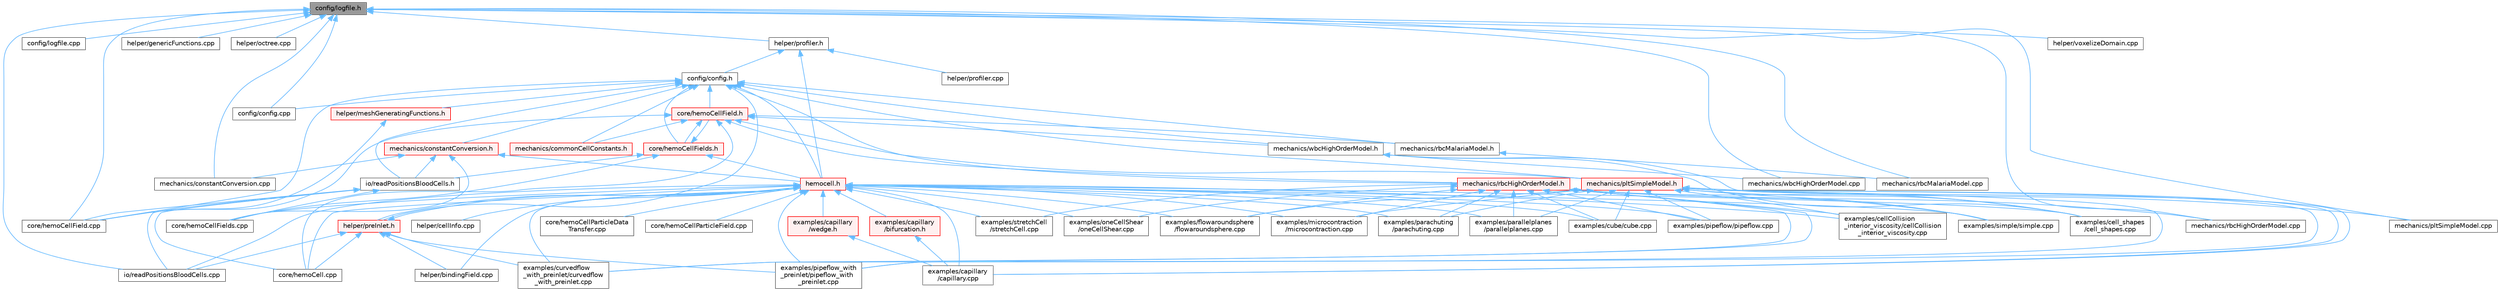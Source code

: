 digraph "config/logfile.h"
{
 // LATEX_PDF_SIZE
  bgcolor="transparent";
  edge [fontname=Helvetica,fontsize=10,labelfontname=Helvetica,labelfontsize=10];
  node [fontname=Helvetica,fontsize=10,shape=box,height=0.2,width=0.4];
  Node1 [id="Node000001",label="config/logfile.h",height=0.2,width=0.4,color="gray40", fillcolor="grey60", style="filled", fontcolor="black",tooltip=" "];
  Node1 -> Node2 [id="edge1_Node000001_Node000002",dir="back",color="steelblue1",style="solid",tooltip=" "];
  Node2 [id="Node000002",label="config/config.cpp",height=0.2,width=0.4,color="grey40", fillcolor="white", style="filled",URL="$config_8cpp.html",tooltip=" "];
  Node1 -> Node3 [id="edge2_Node000001_Node000003",dir="back",color="steelblue1",style="solid",tooltip=" "];
  Node3 [id="Node000003",label="config/logfile.cpp",height=0.2,width=0.4,color="grey40", fillcolor="white", style="filled",URL="$logfile_8cpp.html",tooltip=" "];
  Node1 -> Node4 [id="edge3_Node000001_Node000004",dir="back",color="steelblue1",style="solid",tooltip=" "];
  Node4 [id="Node000004",label="core/hemoCellField.cpp",height=0.2,width=0.4,color="grey40", fillcolor="white", style="filled",URL="$hemoCellField_8cpp.html",tooltip=" "];
  Node1 -> Node5 [id="edge4_Node000001_Node000005",dir="back",color="steelblue1",style="solid",tooltip=" "];
  Node5 [id="Node000005",label="helper/genericFunctions.cpp",height=0.2,width=0.4,color="grey40", fillcolor="white", style="filled",URL="$genericFunctions_8cpp.html",tooltip=" "];
  Node1 -> Node6 [id="edge5_Node000001_Node000006",dir="back",color="steelblue1",style="solid",tooltip=" "];
  Node6 [id="Node000006",label="helper/octree.cpp",height=0.2,width=0.4,color="grey40", fillcolor="white", style="filled",URL="$octree_8cpp.html",tooltip=" "];
  Node1 -> Node7 [id="edge6_Node000001_Node000007",dir="back",color="steelblue1",style="solid",tooltip=" "];
  Node7 [id="Node000007",label="helper/profiler.h",height=0.2,width=0.4,color="grey40", fillcolor="white", style="filled",URL="$profiler_8h.html",tooltip=" "];
  Node7 -> Node8 [id="edge7_Node000007_Node000008",dir="back",color="steelblue1",style="solid",tooltip=" "];
  Node8 [id="Node000008",label="config/config.h",height=0.2,width=0.4,color="grey40", fillcolor="white", style="filled",URL="$config_8h.html",tooltip=" "];
  Node8 -> Node2 [id="edge8_Node000008_Node000002",dir="back",color="steelblue1",style="solid",tooltip=" "];
  Node8 -> Node4 [id="edge9_Node000008_Node000004",dir="back",color="steelblue1",style="solid",tooltip=" "];
  Node8 -> Node9 [id="edge10_Node000008_Node000009",dir="back",color="steelblue1",style="solid",tooltip=" "];
  Node9 [id="Node000009",label="core/hemoCellField.h",height=0.2,width=0.4,color="red", fillcolor="#FFF0F0", style="filled",URL="$hemoCellField_8h.html",tooltip=" "];
  Node9 -> Node10 [id="edge11_Node000009_Node000010",dir="back",color="steelblue1",style="solid",tooltip=" "];
  Node10 [id="Node000010",label="core/hemoCell.cpp",height=0.2,width=0.4,color="grey40", fillcolor="white", style="filled",URL="$hemoCell_8cpp.html",tooltip=" "];
  Node9 -> Node4 [id="edge12_Node000009_Node000004",dir="back",color="steelblue1",style="solid",tooltip=" "];
  Node9 -> Node11 [id="edge13_Node000009_Node000011",dir="back",color="steelblue1",style="solid",tooltip=" "];
  Node11 [id="Node000011",label="core/hemoCellFields.h",height=0.2,width=0.4,color="red", fillcolor="#FFF0F0", style="filled",URL="$hemoCellFields_8h.html",tooltip=" "];
  Node11 -> Node9 [id="edge14_Node000011_Node000009",dir="back",color="steelblue1",style="solid",tooltip=" "];
  Node11 -> Node12 [id="edge15_Node000011_Node000012",dir="back",color="steelblue1",style="solid",tooltip=" "];
  Node12 [id="Node000012",label="core/hemoCellFields.cpp",height=0.2,width=0.4,color="grey40", fillcolor="white", style="filled",URL="$hemoCellFields_8cpp.html",tooltip=" "];
  Node11 -> Node27 [id="edge16_Node000011_Node000027",dir="back",color="steelblue1",style="solid",tooltip=" "];
  Node27 [id="Node000027",label="hemocell.h",height=0.2,width=0.4,color="red", fillcolor="#FFF0F0", style="filled",URL="$hemocell_8h.html",tooltip=" "];
  Node27 -> Node10 [id="edge17_Node000027_Node000010",dir="back",color="steelblue1",style="solid",tooltip=" "];
  Node27 -> Node12 [id="edge18_Node000027_Node000012",dir="back",color="steelblue1",style="solid",tooltip=" "];
  Node27 -> Node14 [id="edge19_Node000027_Node000014",dir="back",color="steelblue1",style="solid",tooltip=" "];
  Node14 [id="Node000014",label="core/hemoCellParticleData\lTransfer.cpp",height=0.2,width=0.4,color="grey40", fillcolor="white", style="filled",URL="$hemoCellParticleDataTransfer_8cpp.html",tooltip=" "];
  Node27 -> Node16 [id="edge20_Node000027_Node000016",dir="back",color="steelblue1",style="solid",tooltip=" "];
  Node16 [id="Node000016",label="core/hemoCellParticleField.cpp",height=0.2,width=0.4,color="grey40", fillcolor="white", style="filled",URL="$hemoCellParticleField_8cpp.html",tooltip=" "];
  Node27 -> Node28 [id="edge21_Node000027_Node000028",dir="back",color="steelblue1",style="solid",tooltip=" "];
  Node28 [id="Node000028",label="examples/capillary\l/bifurcation.h",height=0.2,width=0.4,color="red", fillcolor="#FFF0F0", style="filled",URL="$bifurcation_8h.html",tooltip=" "];
  Node28 -> Node30 [id="edge22_Node000028_Node000030",dir="back",color="steelblue1",style="solid",tooltip=" "];
  Node30 [id="Node000030",label="examples/capillary\l/capillary.cpp",height=0.2,width=0.4,color="grey40", fillcolor="white", style="filled",URL="$capillary_8cpp.html",tooltip=" "];
  Node27 -> Node30 [id="edge23_Node000027_Node000030",dir="back",color="steelblue1",style="solid",tooltip=" "];
  Node27 -> Node31 [id="edge24_Node000027_Node000031",dir="back",color="steelblue1",style="solid",tooltip=" "];
  Node31 [id="Node000031",label="examples/capillary\l/wedge.h",height=0.2,width=0.4,color="red", fillcolor="#FFF0F0", style="filled",URL="$wedge_8h.html",tooltip=" "];
  Node31 -> Node30 [id="edge25_Node000031_Node000030",dir="back",color="steelblue1",style="solid",tooltip=" "];
  Node27 -> Node33 [id="edge26_Node000027_Node000033",dir="back",color="steelblue1",style="solid",tooltip=" "];
  Node33 [id="Node000033",label="examples/cellCollision\l_interior_viscosity/cellCollision\l_interior_viscosity.cpp",height=0.2,width=0.4,color="grey40", fillcolor="white", style="filled",URL="$cellCollision__interior__viscosity_8cpp.html",tooltip=" "];
  Node27 -> Node34 [id="edge27_Node000027_Node000034",dir="back",color="steelblue1",style="solid",tooltip=" "];
  Node34 [id="Node000034",label="examples/cell_shapes\l/cell_shapes.cpp",height=0.2,width=0.4,color="grey40", fillcolor="white", style="filled",URL="$cell__shapes_8cpp.html",tooltip=" "];
  Node27 -> Node35 [id="edge28_Node000027_Node000035",dir="back",color="steelblue1",style="solid",tooltip=" "];
  Node35 [id="Node000035",label="examples/cube/cube.cpp",height=0.2,width=0.4,color="grey40", fillcolor="white", style="filled",URL="$examples_2cube_2cube_8cpp.html",tooltip=" "];
  Node27 -> Node36 [id="edge29_Node000027_Node000036",dir="back",color="steelblue1",style="solid",tooltip=" "];
  Node36 [id="Node000036",label="examples/curvedflow\l_with_preinlet/curvedflow\l_with_preinlet.cpp",height=0.2,width=0.4,color="grey40", fillcolor="white", style="filled",URL="$curvedflow__with__preinlet_8cpp.html",tooltip=" "];
  Node27 -> Node37 [id="edge30_Node000027_Node000037",dir="back",color="steelblue1",style="solid",tooltip=" "];
  Node37 [id="Node000037",label="examples/flowaroundsphere\l/flowaroundsphere.cpp",height=0.2,width=0.4,color="grey40", fillcolor="white", style="filled",URL="$flowaroundsphere_8cpp.html",tooltip=" "];
  Node27 -> Node38 [id="edge31_Node000027_Node000038",dir="back",color="steelblue1",style="solid",tooltip=" "];
  Node38 [id="Node000038",label="examples/microcontraction\l/microcontraction.cpp",height=0.2,width=0.4,color="grey40", fillcolor="white", style="filled",URL="$microcontraction_8cpp.html",tooltip=" "];
  Node27 -> Node39 [id="edge32_Node000027_Node000039",dir="back",color="steelblue1",style="solid",tooltip=" "];
  Node39 [id="Node000039",label="examples/oneCellShear\l/oneCellShear.cpp",height=0.2,width=0.4,color="grey40", fillcolor="white", style="filled",URL="$oneCellShear_8cpp.html",tooltip=" "];
  Node27 -> Node40 [id="edge33_Node000027_Node000040",dir="back",color="steelblue1",style="solid",tooltip=" "];
  Node40 [id="Node000040",label="examples/parachuting\l/parachuting.cpp",height=0.2,width=0.4,color="grey40", fillcolor="white", style="filled",URL="$parachuting_8cpp.html",tooltip=" "];
  Node27 -> Node41 [id="edge34_Node000027_Node000041",dir="back",color="steelblue1",style="solid",tooltip=" "];
  Node41 [id="Node000041",label="examples/parallelplanes\l/parallelplanes.cpp",height=0.2,width=0.4,color="grey40", fillcolor="white", style="filled",URL="$parallelplanes_8cpp.html",tooltip=" "];
  Node27 -> Node42 [id="edge35_Node000027_Node000042",dir="back",color="steelblue1",style="solid",tooltip=" "];
  Node42 [id="Node000042",label="examples/pipeflow/pipeflow.cpp",height=0.2,width=0.4,color="grey40", fillcolor="white", style="filled",URL="$pipeflow_8cpp.html",tooltip=" "];
  Node27 -> Node43 [id="edge36_Node000027_Node000043",dir="back",color="steelblue1",style="solid",tooltip=" "];
  Node43 [id="Node000043",label="examples/pipeflow_with\l_preinlet/pipeflow_with\l_preinlet.cpp",height=0.2,width=0.4,color="grey40", fillcolor="white", style="filled",URL="$pipeflow__with__preinlet_8cpp.html",tooltip=" "];
  Node27 -> Node44 [id="edge37_Node000027_Node000044",dir="back",color="steelblue1",style="solid",tooltip=" "];
  Node44 [id="Node000044",label="examples/simple/simple.cpp",height=0.2,width=0.4,color="grey40", fillcolor="white", style="filled",URL="$simple_8cpp.html",tooltip=" "];
  Node27 -> Node45 [id="edge38_Node000027_Node000045",dir="back",color="steelblue1",style="solid",tooltip=" "];
  Node45 [id="Node000045",label="examples/stretchCell\l/stretchCell.cpp",height=0.2,width=0.4,color="grey40", fillcolor="white", style="filled",URL="$stretchCell_8cpp.html",tooltip=" "];
  Node27 -> Node18 [id="edge39_Node000027_Node000018",dir="back",color="steelblue1",style="solid",tooltip=" "];
  Node18 [id="Node000018",label="helper/bindingField.cpp",height=0.2,width=0.4,color="grey40", fillcolor="white", style="filled",URL="$bindingField_8cpp.html",tooltip=" "];
  Node27 -> Node20 [id="edge40_Node000027_Node000020",dir="back",color="steelblue1",style="solid",tooltip=" "];
  Node20 [id="Node000020",label="helper/cellInfo.cpp",height=0.2,width=0.4,color="grey40", fillcolor="white", style="filled",URL="$cellInfo_8cpp.html",tooltip=" "];
  Node27 -> Node57 [id="edge41_Node000027_Node000057",dir="back",color="steelblue1",style="solid",tooltip=" "];
  Node57 [id="Node000057",label="helper/preInlet.h",height=0.2,width=0.4,color="red", fillcolor="#FFF0F0", style="filled",URL="$preInlet_8h.html",tooltip=" "];
  Node57 -> Node10 [id="edge42_Node000057_Node000010",dir="back",color="steelblue1",style="solid",tooltip=" "];
  Node57 -> Node36 [id="edge43_Node000057_Node000036",dir="back",color="steelblue1",style="solid",tooltip=" "];
  Node57 -> Node43 [id="edge44_Node000057_Node000043",dir="back",color="steelblue1",style="solid",tooltip=" "];
  Node57 -> Node18 [id="edge45_Node000057_Node000018",dir="back",color="steelblue1",style="solid",tooltip=" "];
  Node57 -> Node27 [id="edge46_Node000057_Node000027",dir="back",color="steelblue1",style="solid",tooltip=" "];
  Node57 -> Node59 [id="edge47_Node000057_Node000059",dir="back",color="steelblue1",style="solid",tooltip=" "];
  Node59 [id="Node000059",label="io/readPositionsBloodCells.cpp",height=0.2,width=0.4,color="grey40", fillcolor="white", style="filled",URL="$readPositionsBloodCells_8cpp.html",tooltip=" "];
  Node27 -> Node59 [id="edge48_Node000027_Node000059",dir="back",color="steelblue1",style="solid",tooltip=" "];
  Node11 -> Node77 [id="edge49_Node000011_Node000077",dir="back",color="steelblue1",style="solid",tooltip=" "];
  Node77 [id="Node000077",label="io/readPositionsBloodCells.h",height=0.2,width=0.4,color="grey40", fillcolor="white", style="filled",URL="$readPositionsBloodCells_8h.html",tooltip=" "];
  Node77 -> Node10 [id="edge50_Node000077_Node000010",dir="back",color="steelblue1",style="solid",tooltip=" "];
  Node77 -> Node4 [id="edge51_Node000077_Node000004",dir="back",color="steelblue1",style="solid",tooltip=" "];
  Node77 -> Node12 [id="edge52_Node000077_Node000012",dir="back",color="steelblue1",style="solid",tooltip=" "];
  Node77 -> Node59 [id="edge53_Node000077_Node000059",dir="back",color="steelblue1",style="solid",tooltip=" "];
  Node9 -> Node64 [id="edge54_Node000009_Node000064",dir="back",color="steelblue1",style="solid",tooltip=" "];
  Node64 [id="Node000064",label="mechanics/commonCellConstants.h",height=0.2,width=0.4,color="red", fillcolor="#FFF0F0", style="filled",URL="$commonCellConstants_8h.html",tooltip=" "];
  Node9 -> Node66 [id="edge55_Node000009_Node000066",dir="back",color="steelblue1",style="solid",tooltip=" "];
  Node66 [id="Node000066",label="mechanics/pltSimpleModel.h",height=0.2,width=0.4,color="red", fillcolor="#FFF0F0", style="filled",URL="$pltSimpleModel_8h.html",tooltip=" "];
  Node66 -> Node30 [id="edge56_Node000066_Node000030",dir="back",color="steelblue1",style="solid",tooltip=" "];
  Node66 -> Node33 [id="edge57_Node000066_Node000033",dir="back",color="steelblue1",style="solid",tooltip=" "];
  Node66 -> Node34 [id="edge58_Node000066_Node000034",dir="back",color="steelblue1",style="solid",tooltip=" "];
  Node66 -> Node35 [id="edge59_Node000066_Node000035",dir="back",color="steelblue1",style="solid",tooltip=" "];
  Node66 -> Node36 [id="edge60_Node000066_Node000036",dir="back",color="steelblue1",style="solid",tooltip=" "];
  Node66 -> Node37 [id="edge61_Node000066_Node000037",dir="back",color="steelblue1",style="solid",tooltip=" "];
  Node66 -> Node38 [id="edge62_Node000066_Node000038",dir="back",color="steelblue1",style="solid",tooltip=" "];
  Node66 -> Node40 [id="edge63_Node000066_Node000040",dir="back",color="steelblue1",style="solid",tooltip=" "];
  Node66 -> Node41 [id="edge64_Node000066_Node000041",dir="back",color="steelblue1",style="solid",tooltip=" "];
  Node66 -> Node42 [id="edge65_Node000066_Node000042",dir="back",color="steelblue1",style="solid",tooltip=" "];
  Node66 -> Node43 [id="edge66_Node000066_Node000043",dir="back",color="steelblue1",style="solid",tooltip=" "];
  Node66 -> Node44 [id="edge67_Node000066_Node000044",dir="back",color="steelblue1",style="solid",tooltip=" "];
  Node66 -> Node19 [id="edge68_Node000066_Node000019",dir="back",color="steelblue1",style="solid",tooltip=" "];
  Node19 [id="Node000019",label="mechanics/pltSimpleModel.cpp",height=0.2,width=0.4,color="grey40", fillcolor="white", style="filled",URL="$pltSimpleModel_8cpp.html",tooltip=" "];
  Node9 -> Node67 [id="edge69_Node000009_Node000067",dir="back",color="steelblue1",style="solid",tooltip=" "];
  Node67 [id="Node000067",label="mechanics/rbcHighOrderModel.h",height=0.2,width=0.4,color="red", fillcolor="#FFF0F0", style="filled",URL="$rbcHighOrderModel_8h.html",tooltip=" "];
  Node67 -> Node33 [id="edge70_Node000067_Node000033",dir="back",color="steelblue1",style="solid",tooltip=" "];
  Node67 -> Node34 [id="edge71_Node000067_Node000034",dir="back",color="steelblue1",style="solid",tooltip=" "];
  Node67 -> Node35 [id="edge72_Node000067_Node000035",dir="back",color="steelblue1",style="solid",tooltip=" "];
  Node67 -> Node36 [id="edge73_Node000067_Node000036",dir="back",color="steelblue1",style="solid",tooltip=" "];
  Node67 -> Node37 [id="edge74_Node000067_Node000037",dir="back",color="steelblue1",style="solid",tooltip=" "];
  Node67 -> Node38 [id="edge75_Node000067_Node000038",dir="back",color="steelblue1",style="solid",tooltip=" "];
  Node67 -> Node39 [id="edge76_Node000067_Node000039",dir="back",color="steelblue1",style="solid",tooltip=" "];
  Node67 -> Node40 [id="edge77_Node000067_Node000040",dir="back",color="steelblue1",style="solid",tooltip=" "];
  Node67 -> Node41 [id="edge78_Node000067_Node000041",dir="back",color="steelblue1",style="solid",tooltip=" "];
  Node67 -> Node42 [id="edge79_Node000067_Node000042",dir="back",color="steelblue1",style="solid",tooltip=" "];
  Node67 -> Node43 [id="edge80_Node000067_Node000043",dir="back",color="steelblue1",style="solid",tooltip=" "];
  Node67 -> Node44 [id="edge81_Node000067_Node000044",dir="back",color="steelblue1",style="solid",tooltip=" "];
  Node67 -> Node45 [id="edge82_Node000067_Node000045",dir="back",color="steelblue1",style="solid",tooltip=" "];
  Node67 -> Node68 [id="edge83_Node000067_Node000068",dir="back",color="steelblue1",style="solid",tooltip=" "];
  Node68 [id="Node000068",label="mechanics/rbcHighOrderModel.cpp",height=0.2,width=0.4,color="grey40", fillcolor="white", style="filled",URL="$rbcHighOrderModel_8cpp.html",tooltip=" "];
  Node9 -> Node69 [id="edge84_Node000009_Node000069",dir="back",color="steelblue1",style="solid",tooltip=" "];
  Node69 [id="Node000069",label="mechanics/rbcMalariaModel.h",height=0.2,width=0.4,color="grey40", fillcolor="white", style="filled",URL="$rbcMalariaModel_8h.html",tooltip=" "];
  Node69 -> Node70 [id="edge85_Node000069_Node000070",dir="back",color="steelblue1",style="solid",tooltip=" "];
  Node70 [id="Node000070",label="mechanics/rbcMalariaModel.cpp",height=0.2,width=0.4,color="grey40", fillcolor="white", style="filled",URL="$rbcMalariaModel_8cpp.html",tooltip=" "];
  Node9 -> Node71 [id="edge86_Node000009_Node000071",dir="back",color="steelblue1",style="solid",tooltip=" "];
  Node71 [id="Node000071",label="mechanics/wbcHighOrderModel.h",height=0.2,width=0.4,color="grey40", fillcolor="white", style="filled",URL="$wbcHighOrderModel_8h.html",tooltip=" "];
  Node71 -> Node30 [id="edge87_Node000071_Node000030",dir="back",color="steelblue1",style="solid",tooltip=" "];
  Node71 -> Node34 [id="edge88_Node000071_Node000034",dir="back",color="steelblue1",style="solid",tooltip=" "];
  Node71 -> Node72 [id="edge89_Node000071_Node000072",dir="back",color="steelblue1",style="solid",tooltip=" "];
  Node72 [id="Node000072",label="mechanics/wbcHighOrderModel.cpp",height=0.2,width=0.4,color="grey40", fillcolor="white", style="filled",URL="$wbcHighOrderModel_8cpp.html",tooltip=" "];
  Node8 -> Node11 [id="edge90_Node000008_Node000011",dir="back",color="steelblue1",style="solid",tooltip=" "];
  Node8 -> Node78 [id="edge91_Node000008_Node000078",dir="back",color="steelblue1",style="solid",tooltip=" "];
  Node78 [id="Node000078",label="helper/meshGeneratingFunctions.h",height=0.2,width=0.4,color="red", fillcolor="#FFF0F0", style="filled",URL="$meshGeneratingFunctions_8h.html",tooltip=" "];
  Node78 -> Node4 [id="edge92_Node000078_Node000004",dir="back",color="steelblue1",style="solid",tooltip=" "];
  Node8 -> Node57 [id="edge93_Node000008_Node000057",dir="back",color="steelblue1",style="solid",tooltip=" "];
  Node8 -> Node27 [id="edge94_Node000008_Node000027",dir="back",color="steelblue1",style="solid",tooltip=" "];
  Node8 -> Node77 [id="edge95_Node000008_Node000077",dir="back",color="steelblue1",style="solid",tooltip=" "];
  Node8 -> Node64 [id="edge96_Node000008_Node000064",dir="back",color="steelblue1",style="solid",tooltip=" "];
  Node8 -> Node81 [id="edge97_Node000008_Node000081",dir="back",color="steelblue1",style="solid",tooltip=" "];
  Node81 [id="Node000081",label="mechanics/constantConversion.h",height=0.2,width=0.4,color="red", fillcolor="#FFF0F0", style="filled",URL="$constantConversion_8h.html",tooltip=" "];
  Node81 -> Node12 [id="edge98_Node000081_Node000012",dir="back",color="steelblue1",style="solid",tooltip=" "];
  Node81 -> Node27 [id="edge99_Node000081_Node000027",dir="back",color="steelblue1",style="solid",tooltip=" "];
  Node81 -> Node77 [id="edge100_Node000081_Node000077",dir="back",color="steelblue1",style="solid",tooltip=" "];
  Node81 -> Node82 [id="edge101_Node000081_Node000082",dir="back",color="steelblue1",style="solid",tooltip=" "];
  Node82 [id="Node000082",label="mechanics/constantConversion.cpp",height=0.2,width=0.4,color="grey40", fillcolor="white", style="filled",URL="$constantConversion_8cpp.html",tooltip=" "];
  Node8 -> Node66 [id="edge102_Node000008_Node000066",dir="back",color="steelblue1",style="solid",tooltip=" "];
  Node8 -> Node67 [id="edge103_Node000008_Node000067",dir="back",color="steelblue1",style="solid",tooltip=" "];
  Node8 -> Node69 [id="edge104_Node000008_Node000069",dir="back",color="steelblue1",style="solid",tooltip=" "];
  Node8 -> Node71 [id="edge105_Node000008_Node000071",dir="back",color="steelblue1",style="solid",tooltip=" "];
  Node7 -> Node83 [id="edge106_Node000007_Node000083",dir="back",color="steelblue1",style="solid",tooltip=" "];
  Node83 [id="Node000083",label="helper/profiler.cpp",height=0.2,width=0.4,color="grey40", fillcolor="white", style="filled",URL="$profiler_8cpp.html",tooltip=" "];
  Node7 -> Node27 [id="edge107_Node000007_Node000027",dir="back",color="steelblue1",style="solid",tooltip=" "];
  Node1 -> Node84 [id="edge108_Node000001_Node000084",dir="back",color="steelblue1",style="solid",tooltip=" "];
  Node84 [id="Node000084",label="helper/voxelizeDomain.cpp",height=0.2,width=0.4,color="grey40", fillcolor="white", style="filled",URL="$voxelizeDomain_8cpp.html",tooltip=" "];
  Node1 -> Node59 [id="edge109_Node000001_Node000059",dir="back",color="steelblue1",style="solid",tooltip=" "];
  Node1 -> Node82 [id="edge110_Node000001_Node000082",dir="back",color="steelblue1",style="solid",tooltip=" "];
  Node1 -> Node19 [id="edge111_Node000001_Node000019",dir="back",color="steelblue1",style="solid",tooltip=" "];
  Node1 -> Node68 [id="edge112_Node000001_Node000068",dir="back",color="steelblue1",style="solid",tooltip=" "];
  Node1 -> Node70 [id="edge113_Node000001_Node000070",dir="back",color="steelblue1",style="solid",tooltip=" "];
  Node1 -> Node72 [id="edge114_Node000001_Node000072",dir="back",color="steelblue1",style="solid",tooltip=" "];
}
